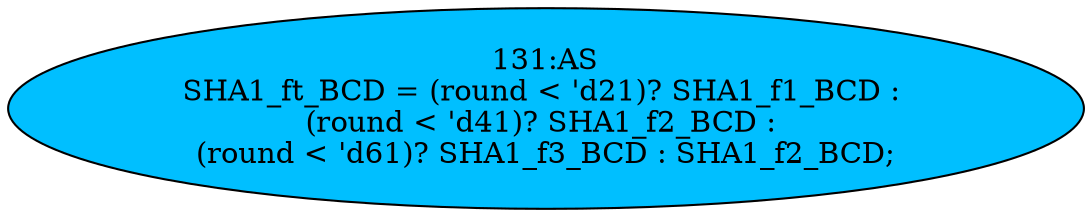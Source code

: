 strict digraph "" {
	node [label="\N"];
	"131:AS"	 [ast="<pyverilog.vparser.ast.Assign object at 0x7f56fedb0590>",
		def_var="['SHA1_ft_BCD']",
		fillcolor=deepskyblue,
		label="131:AS
SHA1_ft_BCD = (round < 'd21)? SHA1_f1_BCD : 
(round < 'd41)? SHA1_f2_BCD : 
(round < 'd61)? SHA1_f3_BCD : SHA1_f2_BCD;",
		statements="[]",
		style=filled,
		typ=Assign,
		use_var="['round', 'SHA1_f1_BCD', 'round', 'SHA1_f2_BCD', 'round', 'SHA1_f3_BCD', 'SHA1_f2_BCD']"];
}
